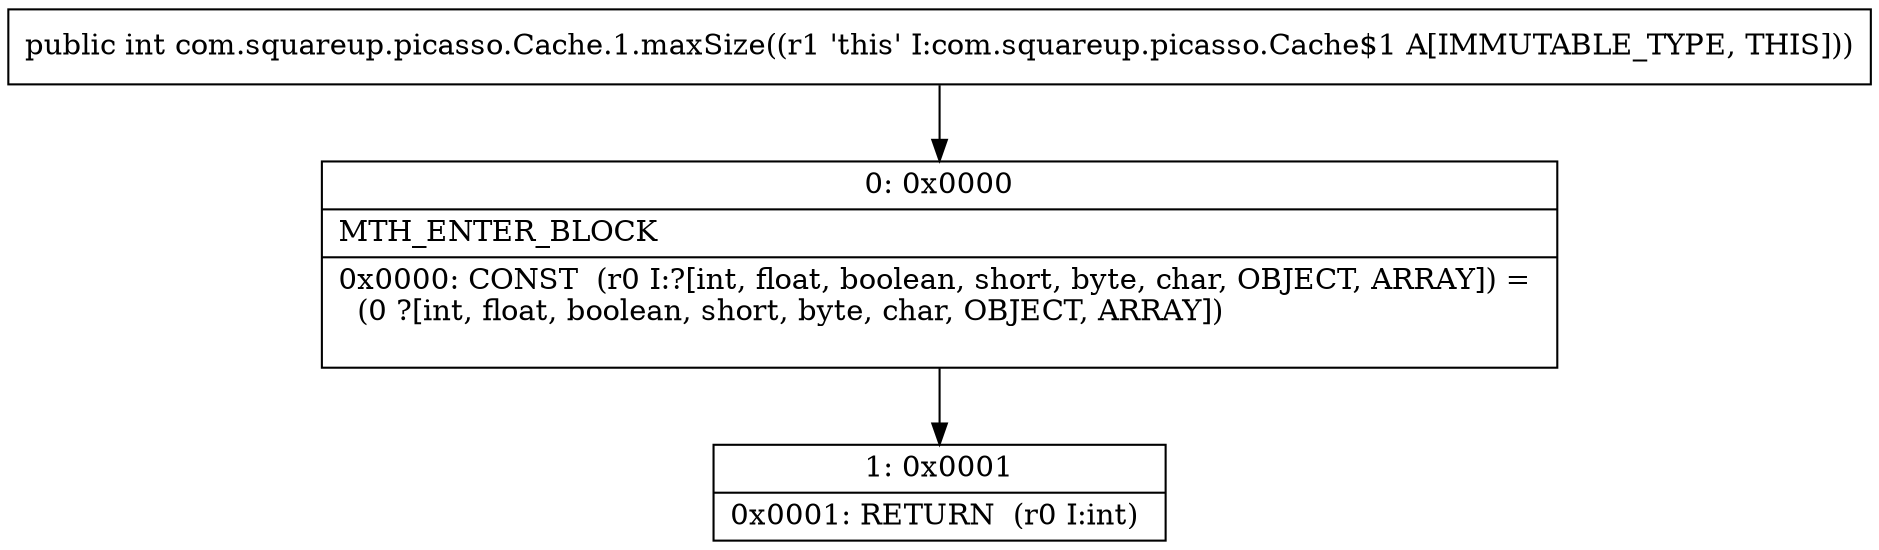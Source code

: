 digraph "CFG forcom.squareup.picasso.Cache.1.maxSize()I" {
Node_0 [shape=record,label="{0\:\ 0x0000|MTH_ENTER_BLOCK\l|0x0000: CONST  (r0 I:?[int, float, boolean, short, byte, char, OBJECT, ARRAY]) = \l  (0 ?[int, float, boolean, short, byte, char, OBJECT, ARRAY])\l \l}"];
Node_1 [shape=record,label="{1\:\ 0x0001|0x0001: RETURN  (r0 I:int) \l}"];
MethodNode[shape=record,label="{public int com.squareup.picasso.Cache.1.maxSize((r1 'this' I:com.squareup.picasso.Cache$1 A[IMMUTABLE_TYPE, THIS])) }"];
MethodNode -> Node_0;
Node_0 -> Node_1;
}

